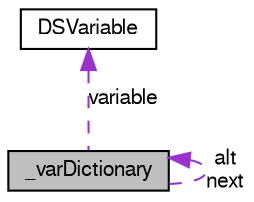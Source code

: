 digraph G
{
  edge [fontname="FreeSans",fontsize="10",labelfontname="FreeSans",labelfontsize="10"];
  node [fontname="FreeSans",fontsize="10",shape=record];
  Node1 [label="_varDictionary",height=0.2,width=0.4,color="black", fillcolor="grey75", style="filled" fontcolor="black"];
  Node2 -> Node1 [dir=back,color="darkorchid3",fontsize="10",style="dashed",label="variable"];
  Node2 [label="DSVariable",height=0.2,width=0.4,color="black", fillcolor="white", style="filled",URL="$struct_d_s_variable.html",tooltip="Data type that is used to store errors."];
  Node1 -> Node1 [dir=back,color="darkorchid3",fontsize="10",style="dashed",label="alt\nnext"];
}
